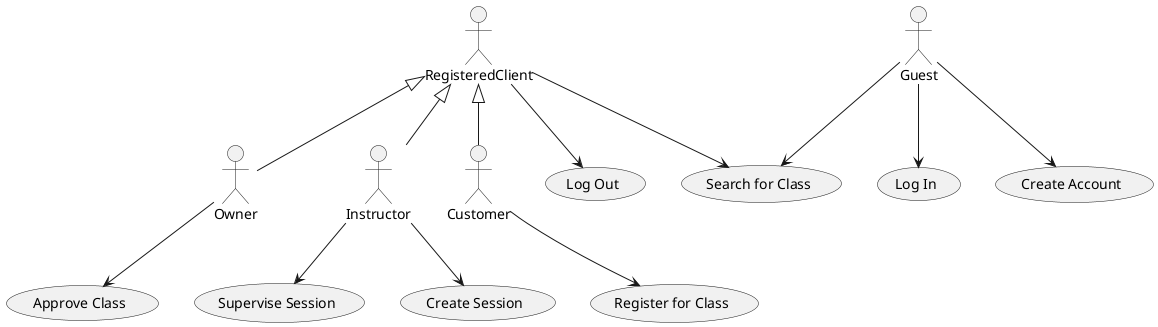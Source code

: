 @startuml

actor RegisteredClient
actor Owner as O
actor Instructor as I
actor Customer as C
actor Guest as G

O -up-|> RegisteredClient
I -up-|> RegisteredClient
C -up-|> RegisteredClient

usecase "Log In" as UC1
usecase "Search for Class" as UC2
usecase "Log Out" as UC3
usecase "Register for Class" as UC4
usecase "Supervise Session" as UC5
usecase "Approve Class" as UC6
usecase "Create Account" as UC7
usecase "Create Session" as UC8

G --> UC1
G --> UC2
G --> UC7

RegisteredClient -down-> UC2
RegisteredClient -down-> UC3

I --> UC5
I --> UC8

C --> UC4

O --> UC6

@enduml